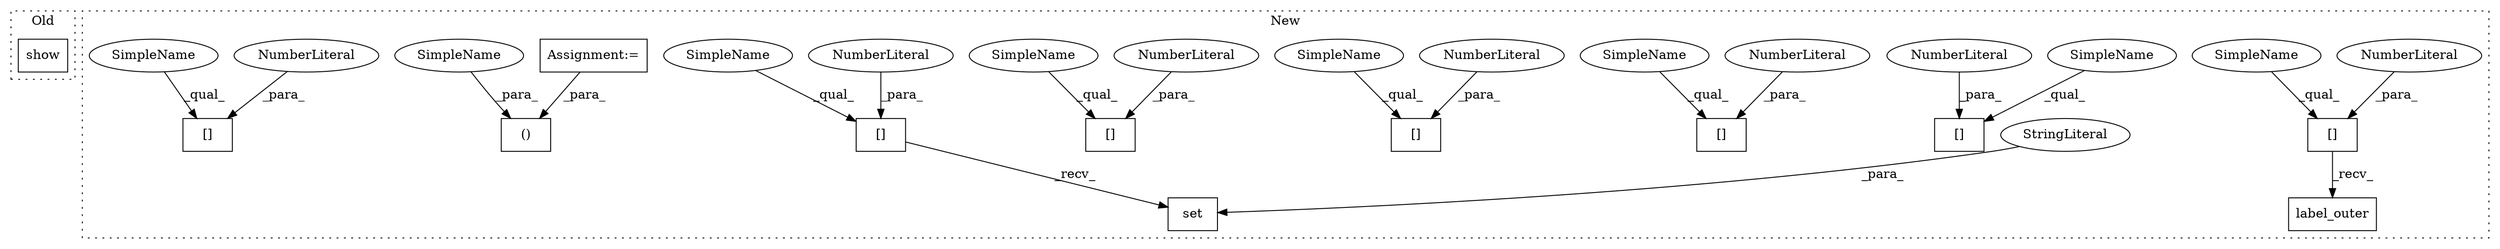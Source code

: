 digraph G {
subgraph cluster0 {
1 [label="show" a="32" s="2161" l="6" shape="box"];
label = "Old";
style="dotted";
}
subgraph cluster1 {
2 [label="label_outer" a="32" s="1535" l="13" shape="box"];
3 [label="[]" a="2" s="1529,1533" l="3,1" shape="box"];
4 [label="NumberLiteral" a="34" s="1532" l="1" shape="ellipse"];
5 [label="[]" a="2" s="1695,1699" l="3,1" shape="box"];
6 [label="()" a="106" s="612" l="18" shape="box"];
7 [label="[]" a="2" s="1497,1501" l="3,1" shape="box"];
8 [label="NumberLiteral" a="34" s="1698" l="1" shape="ellipse"];
9 [label="[]" a="2" s="1724,1728" l="3,1" shape="box"];
10 [label="NumberLiteral" a="34" s="1727" l="1" shape="ellipse"];
11 [label="[]" a="2" s="1878,1882" l="3,1" shape="box"];
12 [label="NumberLiteral" a="34" s="1881" l="1" shape="ellipse"];
13 [label="NumberLiteral" a="34" s="1500" l="1" shape="ellipse"];
14 [label="[]" a="2" s="1683,1687" l="3,1" shape="box"];
15 [label="NumberLiteral" a="34" s="1686" l="1" shape="ellipse"];
16 [label="[]" a="2" s="1890,1894" l="3,1" shape="box"];
17 [label="NumberLiteral" a="34" s="1893" l="1" shape="ellipse"];
18 [label="set" a="32" s="1503,1522" l="4,1" shape="box"];
19 [label="Assignment:=" a="7" s="188" l="3" shape="box"];
20 [label="StringLiteral" a="45" s="1507" l="15" shape="ellipse"];
21 [label="SimpleName" a="42" s="1695" l="2" shape="ellipse"];
22 [label="SimpleName" a="42" s="1529" l="2" shape="ellipse"];
23 [label="SimpleName" a="42" s="1878" l="2" shape="ellipse"];
24 [label="SimpleName" a="42" s="1683" l="2" shape="ellipse"];
25 [label="SimpleName" a="42" s="628" l="2" shape="ellipse"];
26 [label="SimpleName" a="42" s="1724" l="2" shape="ellipse"];
27 [label="SimpleName" a="42" s="1497" l="2" shape="ellipse"];
28 [label="SimpleName" a="42" s="1890" l="2" shape="ellipse"];
label = "New";
style="dotted";
}
3 -> 2 [label="_recv_"];
4 -> 3 [label="_para_"];
7 -> 18 [label="_recv_"];
8 -> 5 [label="_para_"];
10 -> 9 [label="_para_"];
12 -> 11 [label="_para_"];
13 -> 7 [label="_para_"];
15 -> 14 [label="_para_"];
17 -> 16 [label="_para_"];
19 -> 6 [label="_para_"];
20 -> 18 [label="_para_"];
21 -> 5 [label="_qual_"];
22 -> 3 [label="_qual_"];
23 -> 11 [label="_qual_"];
24 -> 14 [label="_qual_"];
25 -> 6 [label="_para_"];
26 -> 9 [label="_qual_"];
27 -> 7 [label="_qual_"];
28 -> 16 [label="_qual_"];
}